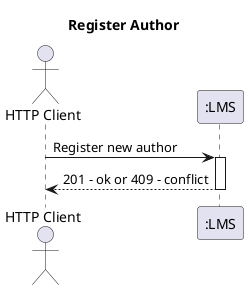 @startuml
title Register Author
actor HTTP_Client as "HTTP Client"
participant LMS as ":LMS"
autoactivate on

HTTP_Client -> LMS : Register new author
LMS --> HTTP_Client : 201 - ok or 409 - conflict

@enduml